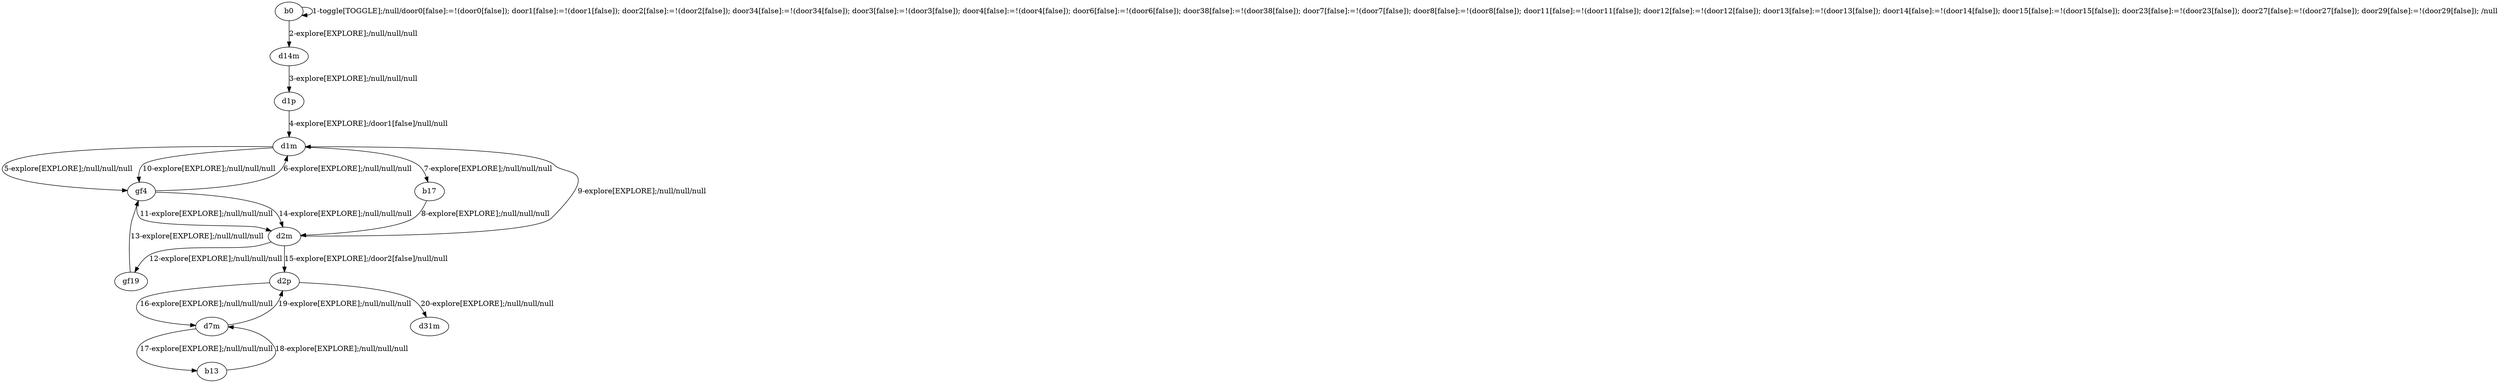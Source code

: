 # Total number of goals covered by this test: 3
# d2m --> d1m
# gf19 --> gf4
# d7m --> b13

digraph g {
"b0" -> "b0" [label = "1-toggle[TOGGLE];/null/door0[false]:=!(door0[false]); door1[false]:=!(door1[false]); door2[false]:=!(door2[false]); door34[false]:=!(door34[false]); door3[false]:=!(door3[false]); door4[false]:=!(door4[false]); door6[false]:=!(door6[false]); door38[false]:=!(door38[false]); door7[false]:=!(door7[false]); door8[false]:=!(door8[false]); door11[false]:=!(door11[false]); door12[false]:=!(door12[false]); door13[false]:=!(door13[false]); door14[false]:=!(door14[false]); door15[false]:=!(door15[false]); door23[false]:=!(door23[false]); door27[false]:=!(door27[false]); door29[false]:=!(door29[false]); /null"];
"b0" -> "d14m" [label = "2-explore[EXPLORE];/null/null/null"];
"d14m" -> "d1p" [label = "3-explore[EXPLORE];/null/null/null"];
"d1p" -> "d1m" [label = "4-explore[EXPLORE];/door1[false]/null/null"];
"d1m" -> "gf4" [label = "5-explore[EXPLORE];/null/null/null"];
"gf4" -> "d1m" [label = "6-explore[EXPLORE];/null/null/null"];
"d1m" -> "b17" [label = "7-explore[EXPLORE];/null/null/null"];
"b17" -> "d2m" [label = "8-explore[EXPLORE];/null/null/null"];
"d2m" -> "d1m" [label = "9-explore[EXPLORE];/null/null/null"];
"d1m" -> "gf4" [label = "10-explore[EXPLORE];/null/null/null"];
"gf4" -> "d2m" [label = "11-explore[EXPLORE];/null/null/null"];
"d2m" -> "gf19" [label = "12-explore[EXPLORE];/null/null/null"];
"gf19" -> "gf4" [label = "13-explore[EXPLORE];/null/null/null"];
"gf4" -> "d2m" [label = "14-explore[EXPLORE];/null/null/null"];
"d2m" -> "d2p" [label = "15-explore[EXPLORE];/door2[false]/null/null"];
"d2p" -> "d7m" [label = "16-explore[EXPLORE];/null/null/null"];
"d7m" -> "b13" [label = "17-explore[EXPLORE];/null/null/null"];
"b13" -> "d7m" [label = "18-explore[EXPLORE];/null/null/null"];
"d7m" -> "d2p" [label = "19-explore[EXPLORE];/null/null/null"];
"d2p" -> "d31m" [label = "20-explore[EXPLORE];/null/null/null"];
}